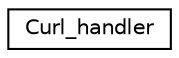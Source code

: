 digraph "Graphical Class Hierarchy"
{
  edge [fontname="Helvetica",fontsize="10",labelfontname="Helvetica",labelfontsize="10"];
  node [fontname="Helvetica",fontsize="10",shape=record];
  rankdir="LR";
  Node0 [label="Curl_handler",height=0.2,width=0.4,color="black", fillcolor="white", style="filled",URL="$struct_curl__handler.html"];
}
